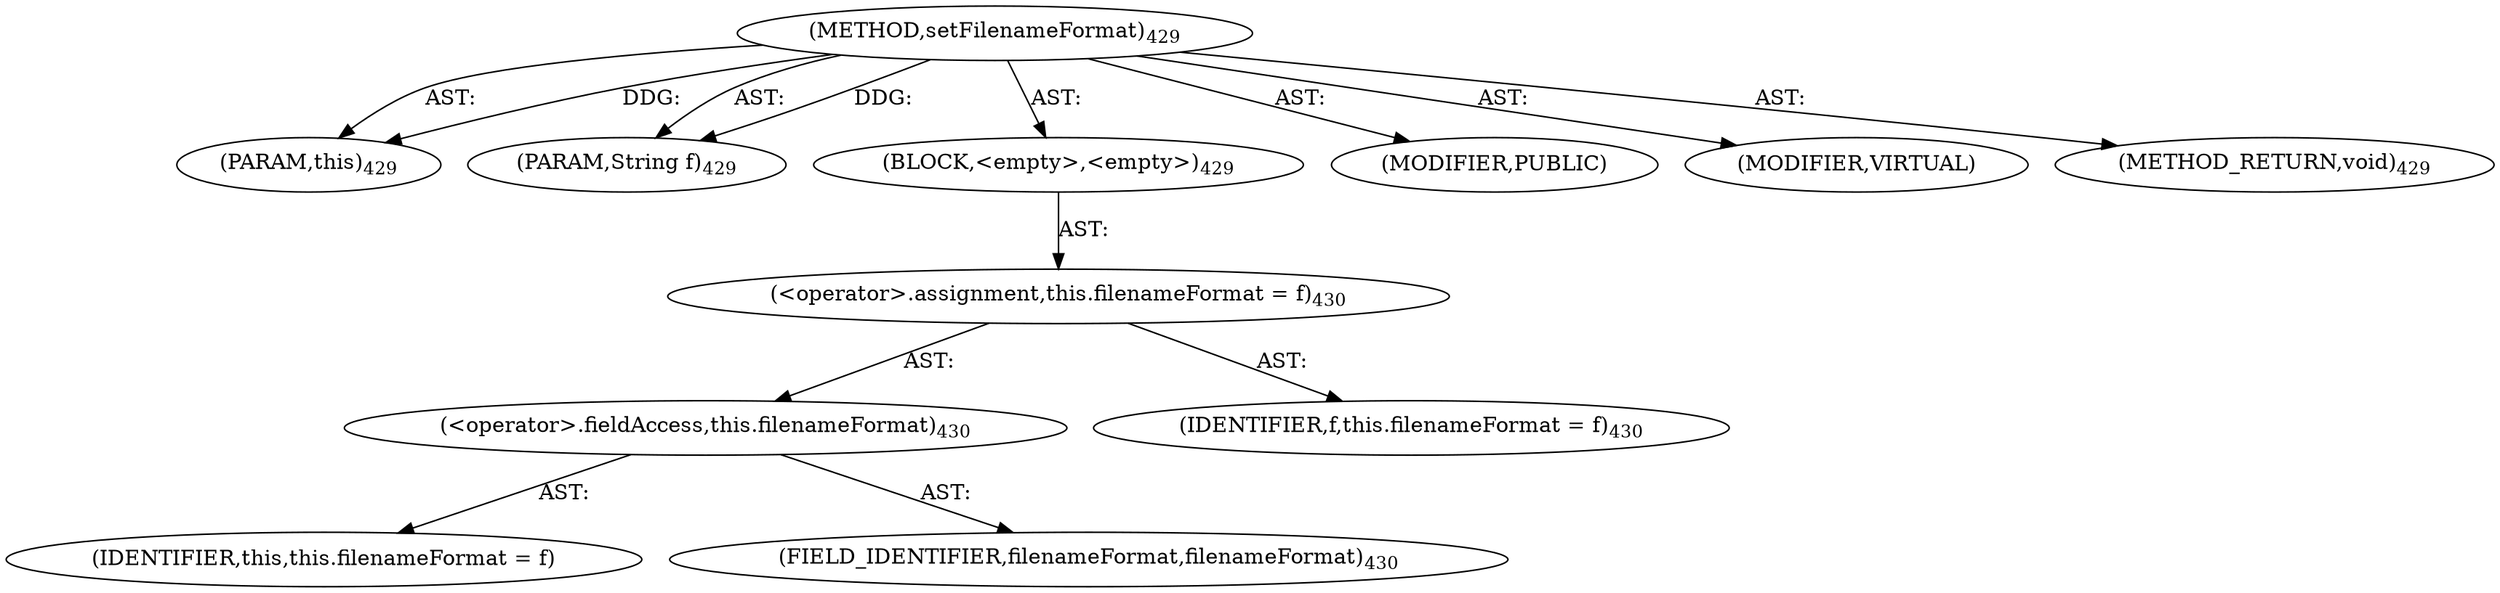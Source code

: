 digraph "setFilenameFormat" {  
"111669149703" [label = <(METHOD,setFilenameFormat)<SUB>429</SUB>> ]
"115964117006" [label = <(PARAM,this)<SUB>429</SUB>> ]
"115964117007" [label = <(PARAM,String f)<SUB>429</SUB>> ]
"25769803849" [label = <(BLOCK,&lt;empty&gt;,&lt;empty&gt;)<SUB>429</SUB>> ]
"30064771463" [label = <(&lt;operator&gt;.assignment,this.filenameFormat = f)<SUB>430</SUB>> ]
"30064771464" [label = <(&lt;operator&gt;.fieldAccess,this.filenameFormat)<SUB>430</SUB>> ]
"68719477029" [label = <(IDENTIFIER,this,this.filenameFormat = f)> ]
"55834574878" [label = <(FIELD_IDENTIFIER,filenameFormat,filenameFormat)<SUB>430</SUB>> ]
"68719477030" [label = <(IDENTIFIER,f,this.filenameFormat = f)<SUB>430</SUB>> ]
"133143986209" [label = <(MODIFIER,PUBLIC)> ]
"133143986210" [label = <(MODIFIER,VIRTUAL)> ]
"128849018887" [label = <(METHOD_RETURN,void)<SUB>429</SUB>> ]
  "111669149703" -> "115964117006"  [ label = "AST: "] 
  "111669149703" -> "115964117007"  [ label = "AST: "] 
  "111669149703" -> "25769803849"  [ label = "AST: "] 
  "111669149703" -> "133143986209"  [ label = "AST: "] 
  "111669149703" -> "133143986210"  [ label = "AST: "] 
  "111669149703" -> "128849018887"  [ label = "AST: "] 
  "25769803849" -> "30064771463"  [ label = "AST: "] 
  "30064771463" -> "30064771464"  [ label = "AST: "] 
  "30064771463" -> "68719477030"  [ label = "AST: "] 
  "30064771464" -> "68719477029"  [ label = "AST: "] 
  "30064771464" -> "55834574878"  [ label = "AST: "] 
  "111669149703" -> "115964117006"  [ label = "DDG: "] 
  "111669149703" -> "115964117007"  [ label = "DDG: "] 
}

